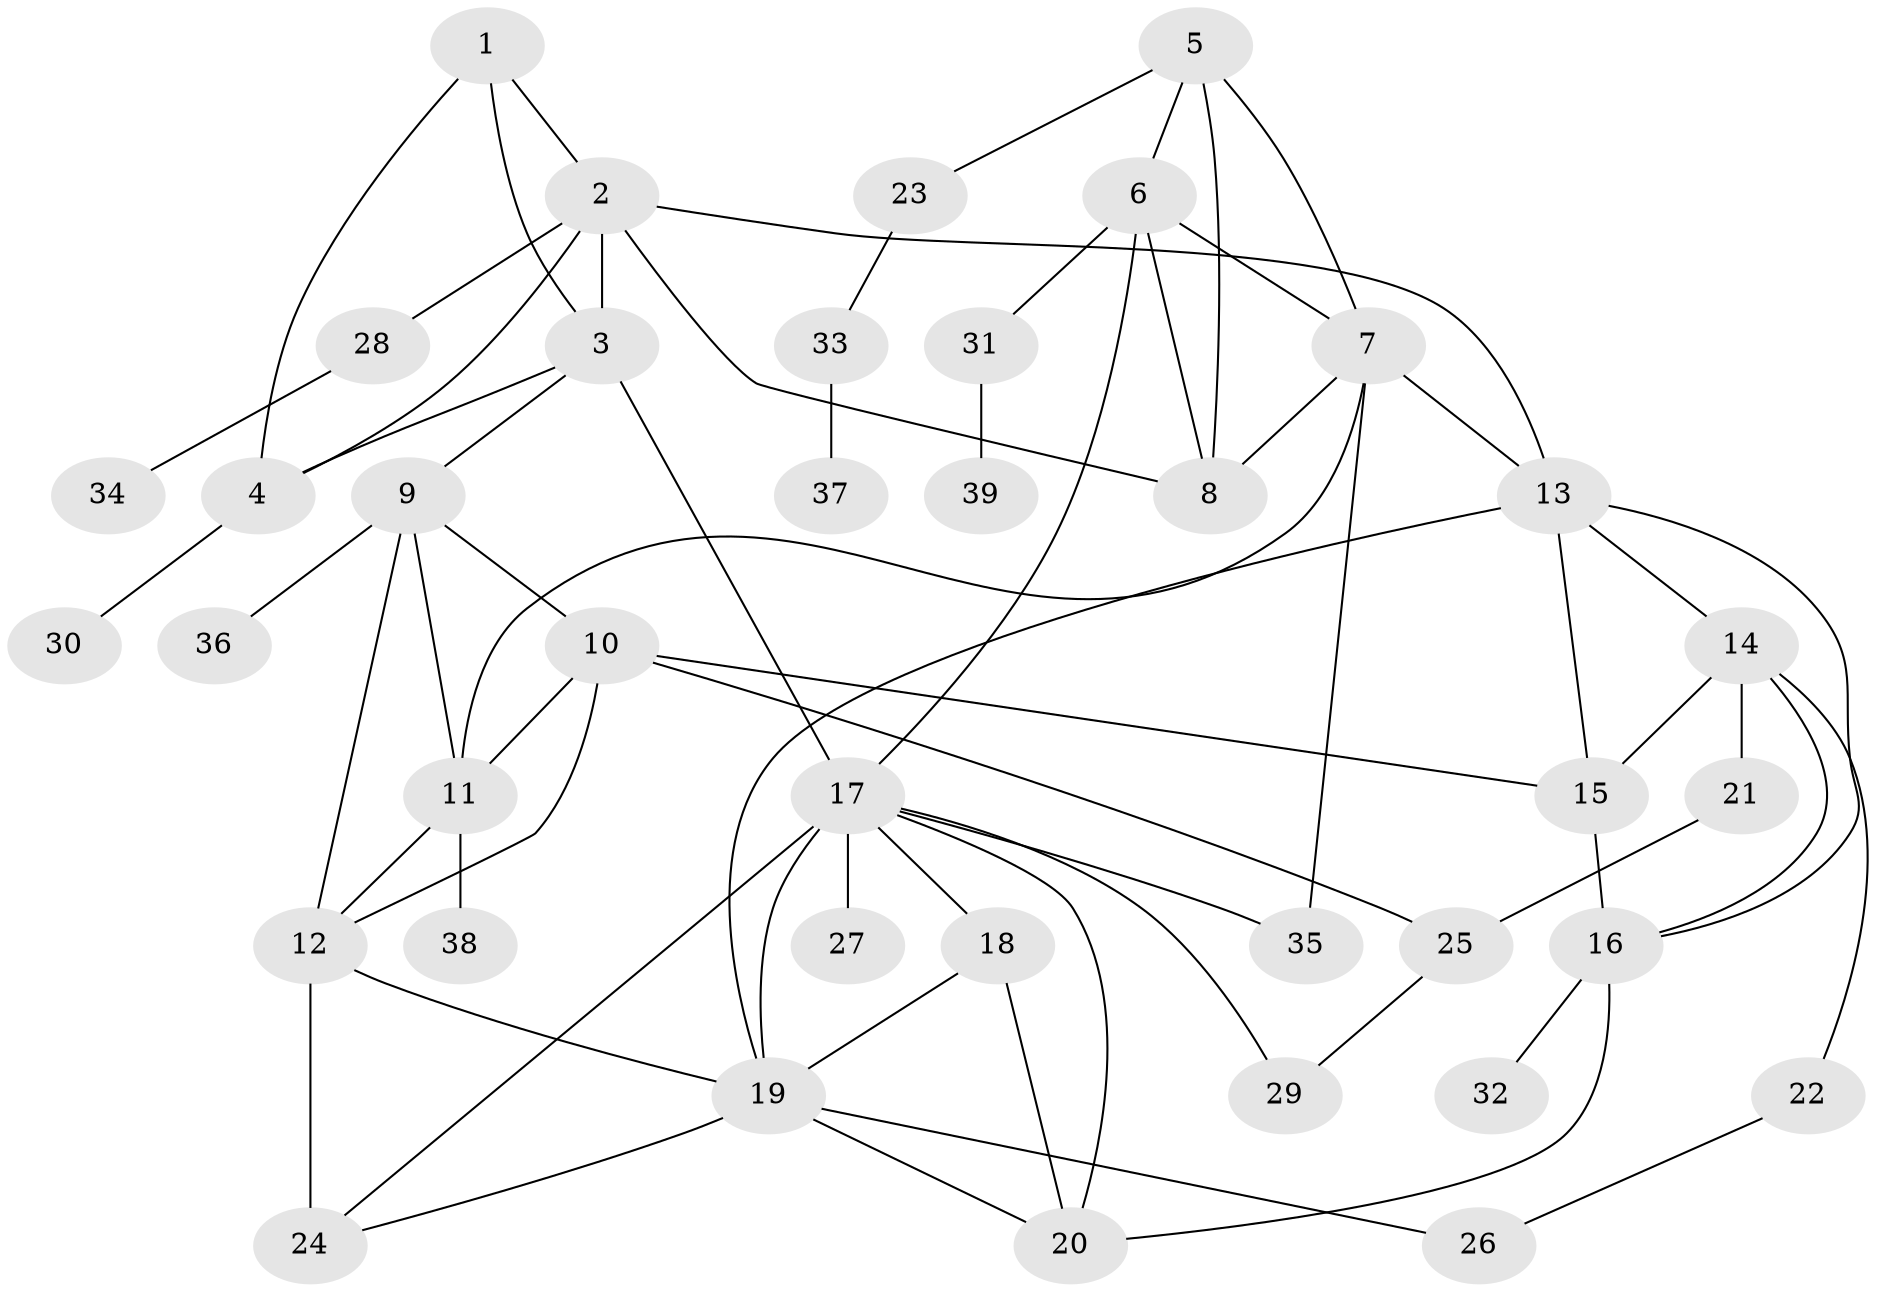 // original degree distribution, {4: 0.0425531914893617, 10: 0.031914893617021274, 6: 0.031914893617021274, 5: 0.0425531914893617, 7: 0.0425531914893617, 9: 0.010638297872340425, 12: 0.02127659574468085, 2: 0.1276595744680851, 3: 0.07446808510638298, 1: 0.574468085106383}
// Generated by graph-tools (version 1.1) at 2025/52/03/04/25 22:52:20]
// undirected, 39 vertices, 66 edges
graph export_dot {
  node [color=gray90,style=filled];
  1;
  2;
  3;
  4;
  5;
  6;
  7;
  8;
  9;
  10;
  11;
  12;
  13;
  14;
  15;
  16;
  17;
  18;
  19;
  20;
  21;
  22;
  23;
  24;
  25;
  26;
  27;
  28;
  29;
  30;
  31;
  32;
  33;
  34;
  35;
  36;
  37;
  38;
  39;
  1 -- 2 [weight=1.0];
  1 -- 3 [weight=1.0];
  1 -- 4 [weight=1.0];
  2 -- 3 [weight=1.0];
  2 -- 4 [weight=1.0];
  2 -- 8 [weight=1.0];
  2 -- 13 [weight=1.0];
  2 -- 28 [weight=1.0];
  3 -- 4 [weight=1.0];
  3 -- 9 [weight=1.0];
  3 -- 17 [weight=3.0];
  4 -- 30 [weight=1.0];
  5 -- 6 [weight=1.0];
  5 -- 7 [weight=1.0];
  5 -- 8 [weight=1.0];
  5 -- 23 [weight=1.0];
  6 -- 7 [weight=1.0];
  6 -- 8 [weight=1.0];
  6 -- 17 [weight=1.0];
  6 -- 31 [weight=1.0];
  7 -- 8 [weight=1.0];
  7 -- 11 [weight=1.0];
  7 -- 13 [weight=1.0];
  7 -- 35 [weight=1.0];
  9 -- 10 [weight=1.0];
  9 -- 11 [weight=1.0];
  9 -- 12 [weight=1.0];
  9 -- 36 [weight=4.0];
  10 -- 11 [weight=1.0];
  10 -- 12 [weight=1.0];
  10 -- 15 [weight=1.0];
  10 -- 25 [weight=2.0];
  11 -- 12 [weight=1.0];
  11 -- 38 [weight=1.0];
  12 -- 19 [weight=1.0];
  12 -- 24 [weight=5.0];
  13 -- 14 [weight=1.0];
  13 -- 15 [weight=1.0];
  13 -- 16 [weight=1.0];
  13 -- 19 [weight=1.0];
  14 -- 15 [weight=1.0];
  14 -- 16 [weight=1.0];
  14 -- 21 [weight=2.0];
  14 -- 22 [weight=1.0];
  15 -- 16 [weight=8.0];
  16 -- 20 [weight=1.0];
  16 -- 32 [weight=1.0];
  17 -- 18 [weight=1.0];
  17 -- 19 [weight=1.0];
  17 -- 20 [weight=1.0];
  17 -- 24 [weight=1.0];
  17 -- 27 [weight=1.0];
  17 -- 29 [weight=1.0];
  17 -- 35 [weight=1.0];
  18 -- 19 [weight=1.0];
  18 -- 20 [weight=1.0];
  19 -- 20 [weight=1.0];
  19 -- 24 [weight=1.0];
  19 -- 26 [weight=1.0];
  21 -- 25 [weight=1.0];
  22 -- 26 [weight=1.0];
  23 -- 33 [weight=1.0];
  25 -- 29 [weight=1.0];
  28 -- 34 [weight=1.0];
  31 -- 39 [weight=1.0];
  33 -- 37 [weight=1.0];
}
